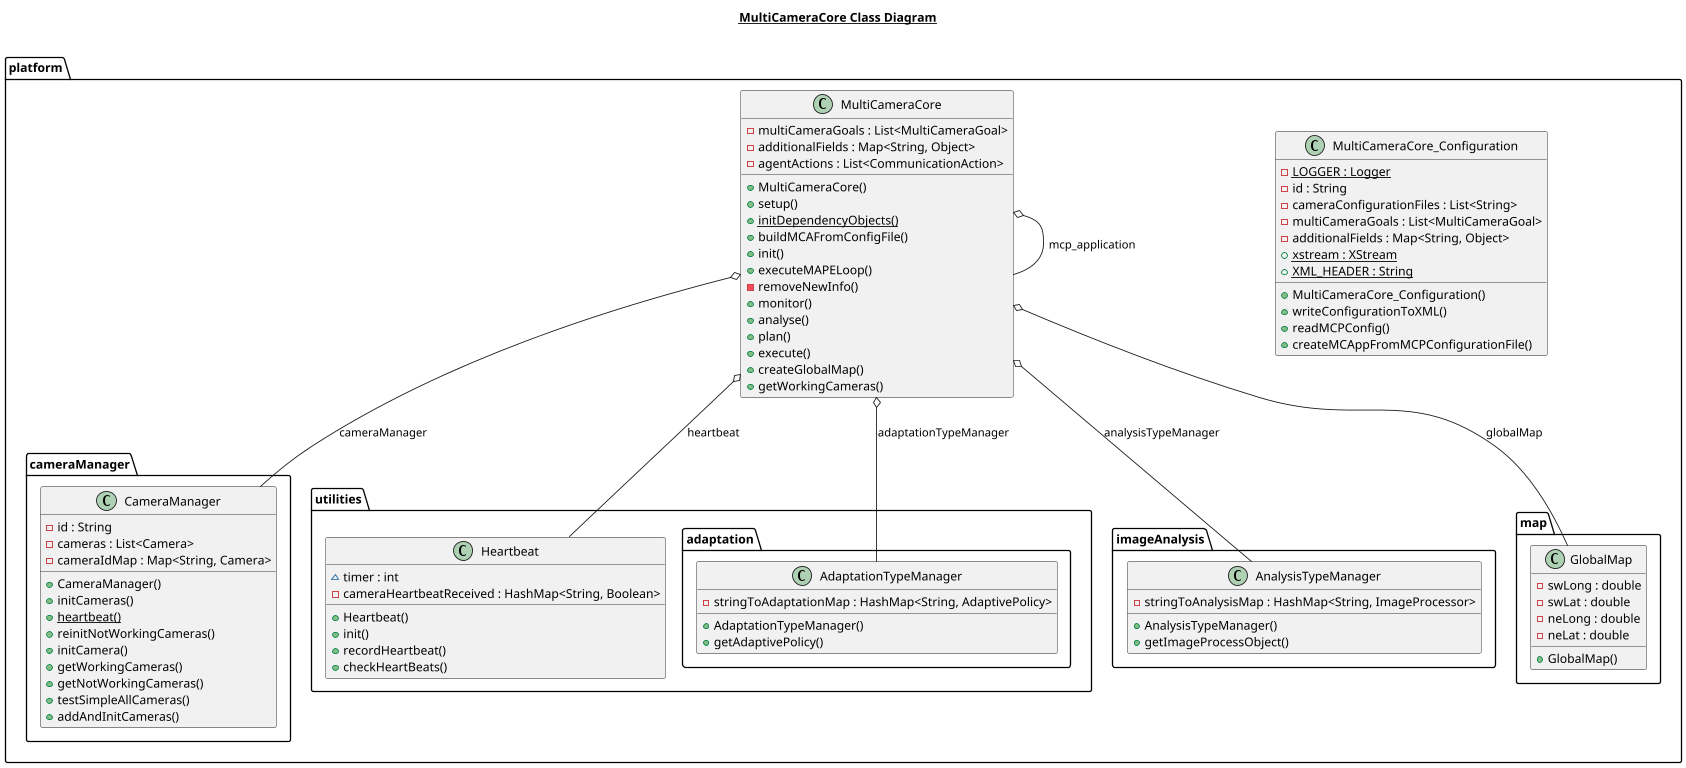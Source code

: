 @startuml

scale 1024 width
scale 768 height

title __MultiCameraCore Class Diagram__\n
package platform {
    class MultiCameraCore_Configuration {
        {static} - LOGGER : Logger
        - id : String
        - cameraConfigurationFiles : List<String>
        - multiCameraGoals : List<MultiCameraGoal>
        - additionalFields : Map<String, Object>
        {static} + xstream : XStream
        {static} + XML_HEADER : String
        + MultiCameraCore_Configuration()
        + writeConfigurationToXML()
        + readMCPConfig()
        + createMCAppFromMCPConfigurationFile()
    }
  }

  package platform {
      package platform.cameraManager {
        class CameraManager {
            - id : String
            - cameras : List<Camera>
            - cameraIdMap : Map<String, Camera>
            + CameraManager()
            + initCameras()
            {static} + heartbeat()
            + reinitNotWorkingCameras()
            + initCamera()
            + getWorkingCameras()
            + getNotWorkingCameras()
            + testSimpleAllCameras()
            + addAndInitCameras()
        }
      }
    }


              package platform {
                 class MultiCameraCore {
                     - multiCameraGoals : List<MultiCameraGoal>
                     - additionalFields : Map<String, Object>
                     - agentActions : List<CommunicationAction>

                     + MultiCameraCore()
                     + setup()
                     {static} + initDependencyObjects()
                     + buildMCAFromConfigFile()
                     + init()
                     + executeMAPELoop()
                     - removeNewInfo()
                     + monitor()
                     + analyse()
                     + plan()
                     + execute()
                     + createGlobalMap()
                     + getWorkingCameras()
                 }
               }

              package platform {
                package platform.utilities {
                  package platform.utilities.adaptation {
                    class AdaptationTypeManager {
                        - stringToAdaptationMap : HashMap<String, AdaptivePolicy>
                        + AdaptationTypeManager()
                        + getAdaptivePolicy()
                    }
                  }
                }
              }

              package platform {
                  package platform.imageAnalysis {
                    class AnalysisTypeManager {
                        - stringToAnalysisMap : HashMap<String, ImageProcessor>
                        + AnalysisTypeManager()
                        + getImageProcessObject()
                    }
                  }
                }

                package platform {
                    package platform.map {
                      class GlobalMap {
                          - swLong : double
                          - swLat : double
                          - neLong : double
                          - neLat : double
                          + GlobalMap()
                      }
                    }
                  }

                  package platform {
                      package platform.utilities {
                        class Heartbeat {
                            ~ timer : int
                            - cameraHeartbeatReceived : HashMap<String, Boolean>
                            + Heartbeat()
                            + init()
                            + recordHeartbeat()
                            + checkHeartBeats()
                        }
                      }
                    }

  MultiCameraCore o-- MultiCameraCore : mcp_application
    MultiCameraCore o-- CameraManager : cameraManager
    MultiCameraCore o-- AnalysisTypeManager : analysisTypeManager
    MultiCameraCore o-- AdaptationTypeManager : adaptationTypeManager
    MultiCameraCore o-- GlobalMap : globalMap
    MultiCameraCore o-- Heartbeat : heartbeat

@enduml
